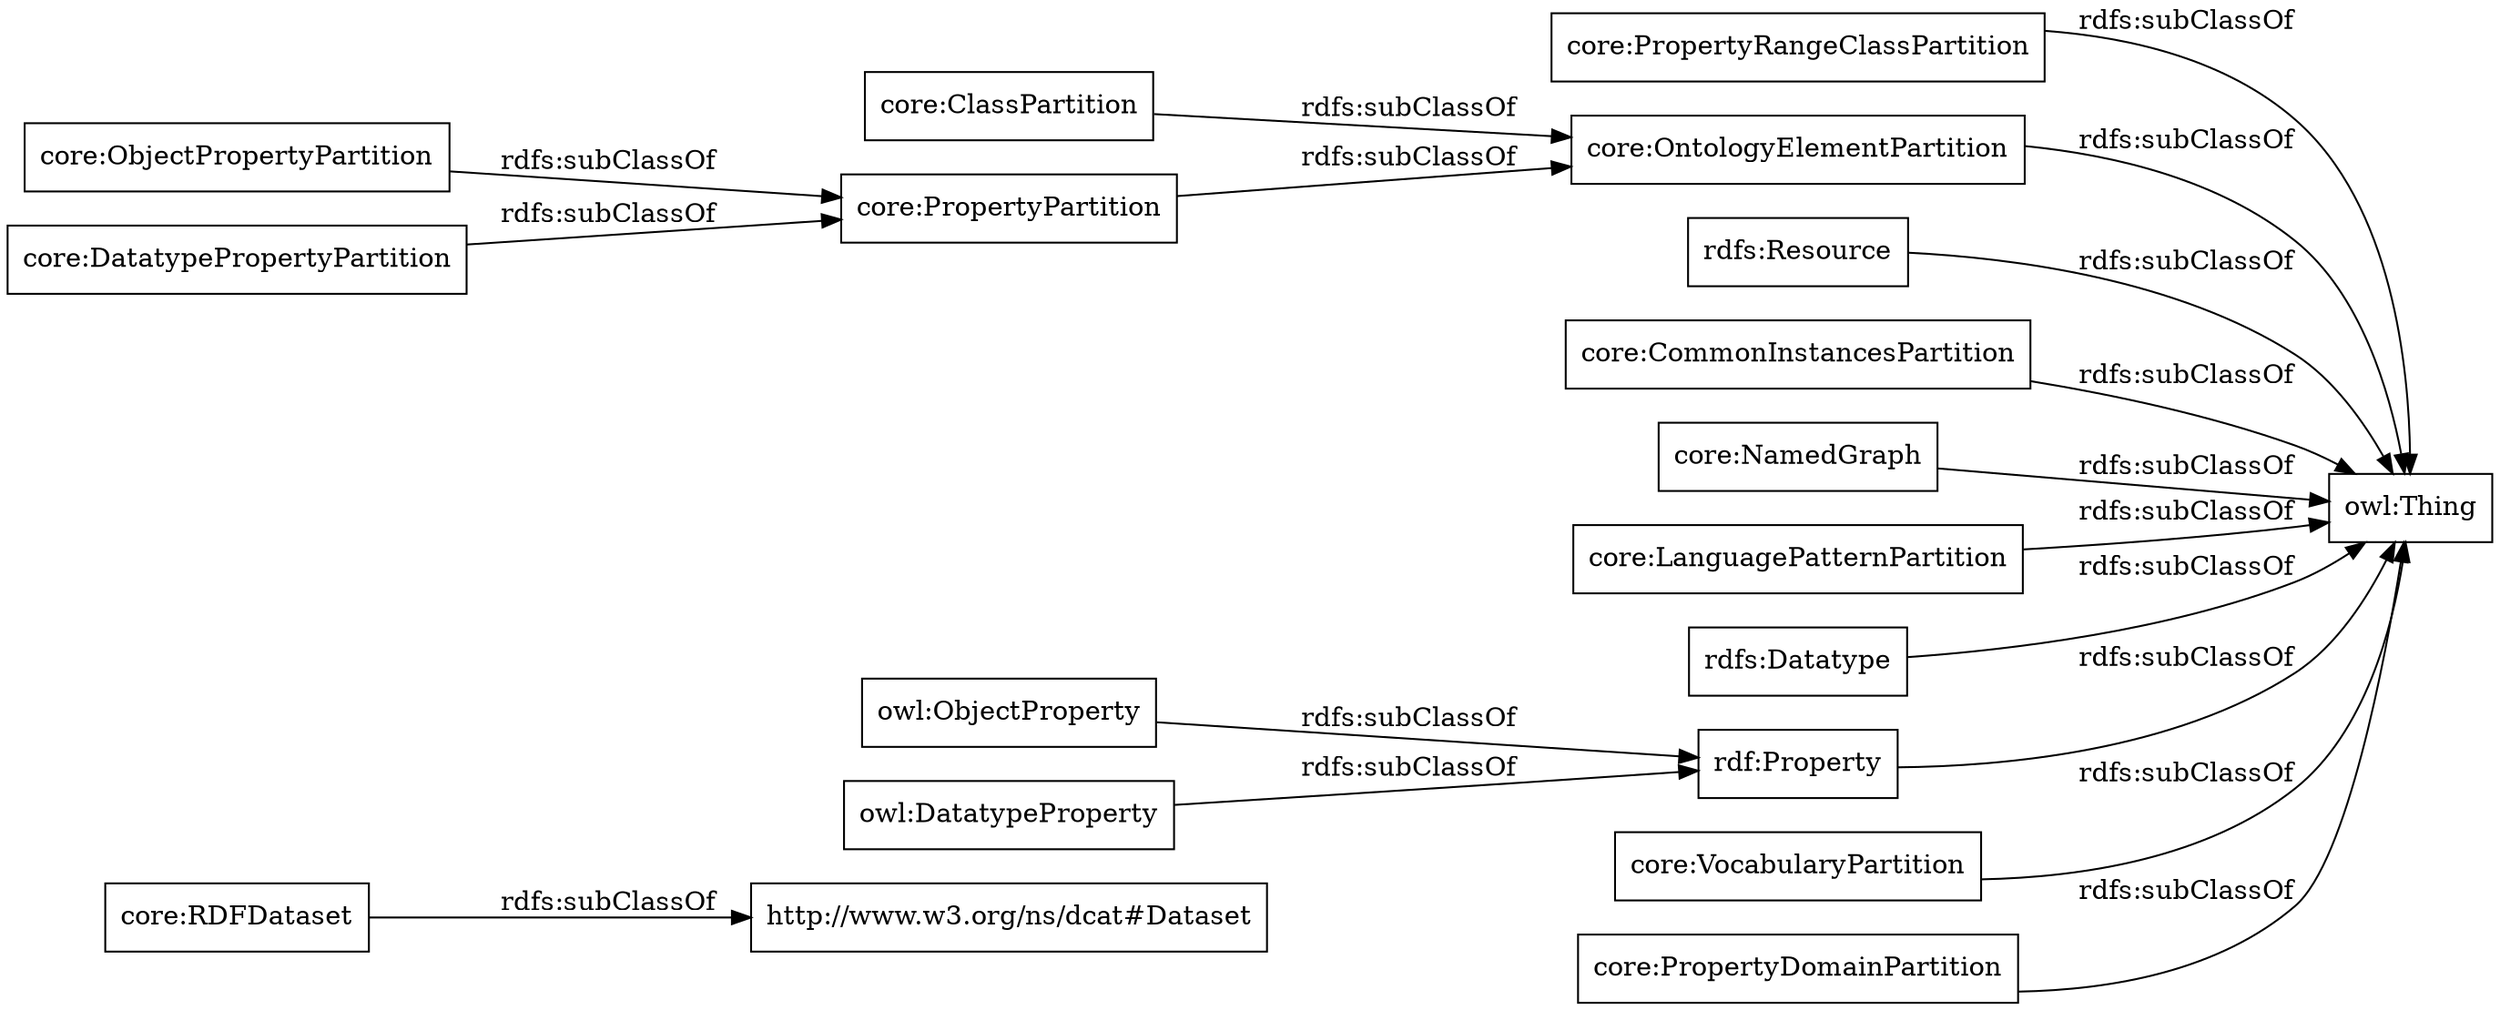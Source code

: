 digraph ar2dtool_diagram { 
rankdir=LR;
size="1000"
node [shape = rectangle, color="black"]; "core:RDFDataset" "http://www.w3.org/ns/dcat#Dataset" "core:PropertyRangeClassPartition" "core:OntologyElementPartition" "core:ObjectPropertyPartition" "owl:ObjectProperty" "rdfs:Resource" "core:ClassPartition" "core:CommonInstancesPartition" "core:NamedGraph" "core:LanguagePatternPartition" "rdfs:Datatype" "rdf:Property" "owl:DatatypeProperty" "core:PropertyPartition" "core:DatatypePropertyPartition" "core:VocabularyPartition" "core:PropertyDomainPartition" ; /*classes style*/
	"core:RDFDataset" -> "http://www.w3.org/ns/dcat#Dataset" [ label = "rdfs:subClassOf" ];
	"rdfs:Resource" -> "owl:Thing" [ label = "rdfs:subClassOf" ];
	"core:ObjectPropertyPartition" -> "core:PropertyPartition" [ label = "rdfs:subClassOf" ];
	"rdf:Property" -> "owl:Thing" [ label = "rdfs:subClassOf" ];
	"core:DatatypePropertyPartition" -> "core:PropertyPartition" [ label = "rdfs:subClassOf" ];
	"core:OntologyElementPartition" -> "owl:Thing" [ label = "rdfs:subClassOf" ];
	"core:PropertyPartition" -> "core:OntologyElementPartition" [ label = "rdfs:subClassOf" ];
	"core:CommonInstancesPartition" -> "owl:Thing" [ label = "rdfs:subClassOf" ];
	"owl:DatatypeProperty" -> "rdf:Property" [ label = "rdfs:subClassOf" ];
	"core:LanguagePatternPartition" -> "owl:Thing" [ label = "rdfs:subClassOf" ];
	"core:VocabularyPartition" -> "owl:Thing" [ label = "rdfs:subClassOf" ];
	"core:ClassPartition" -> "core:OntologyElementPartition" [ label = "rdfs:subClassOf" ];
	"core:NamedGraph" -> "owl:Thing" [ label = "rdfs:subClassOf" ];
	"core:PropertyRangeClassPartition" -> "owl:Thing" [ label = "rdfs:subClassOf" ];
	"owl:ObjectProperty" -> "rdf:Property" [ label = "rdfs:subClassOf" ];
	"core:PropertyDomainPartition" -> "owl:Thing" [ label = "rdfs:subClassOf" ];
	"rdfs:Datatype" -> "owl:Thing" [ label = "rdfs:subClassOf" ];

}
